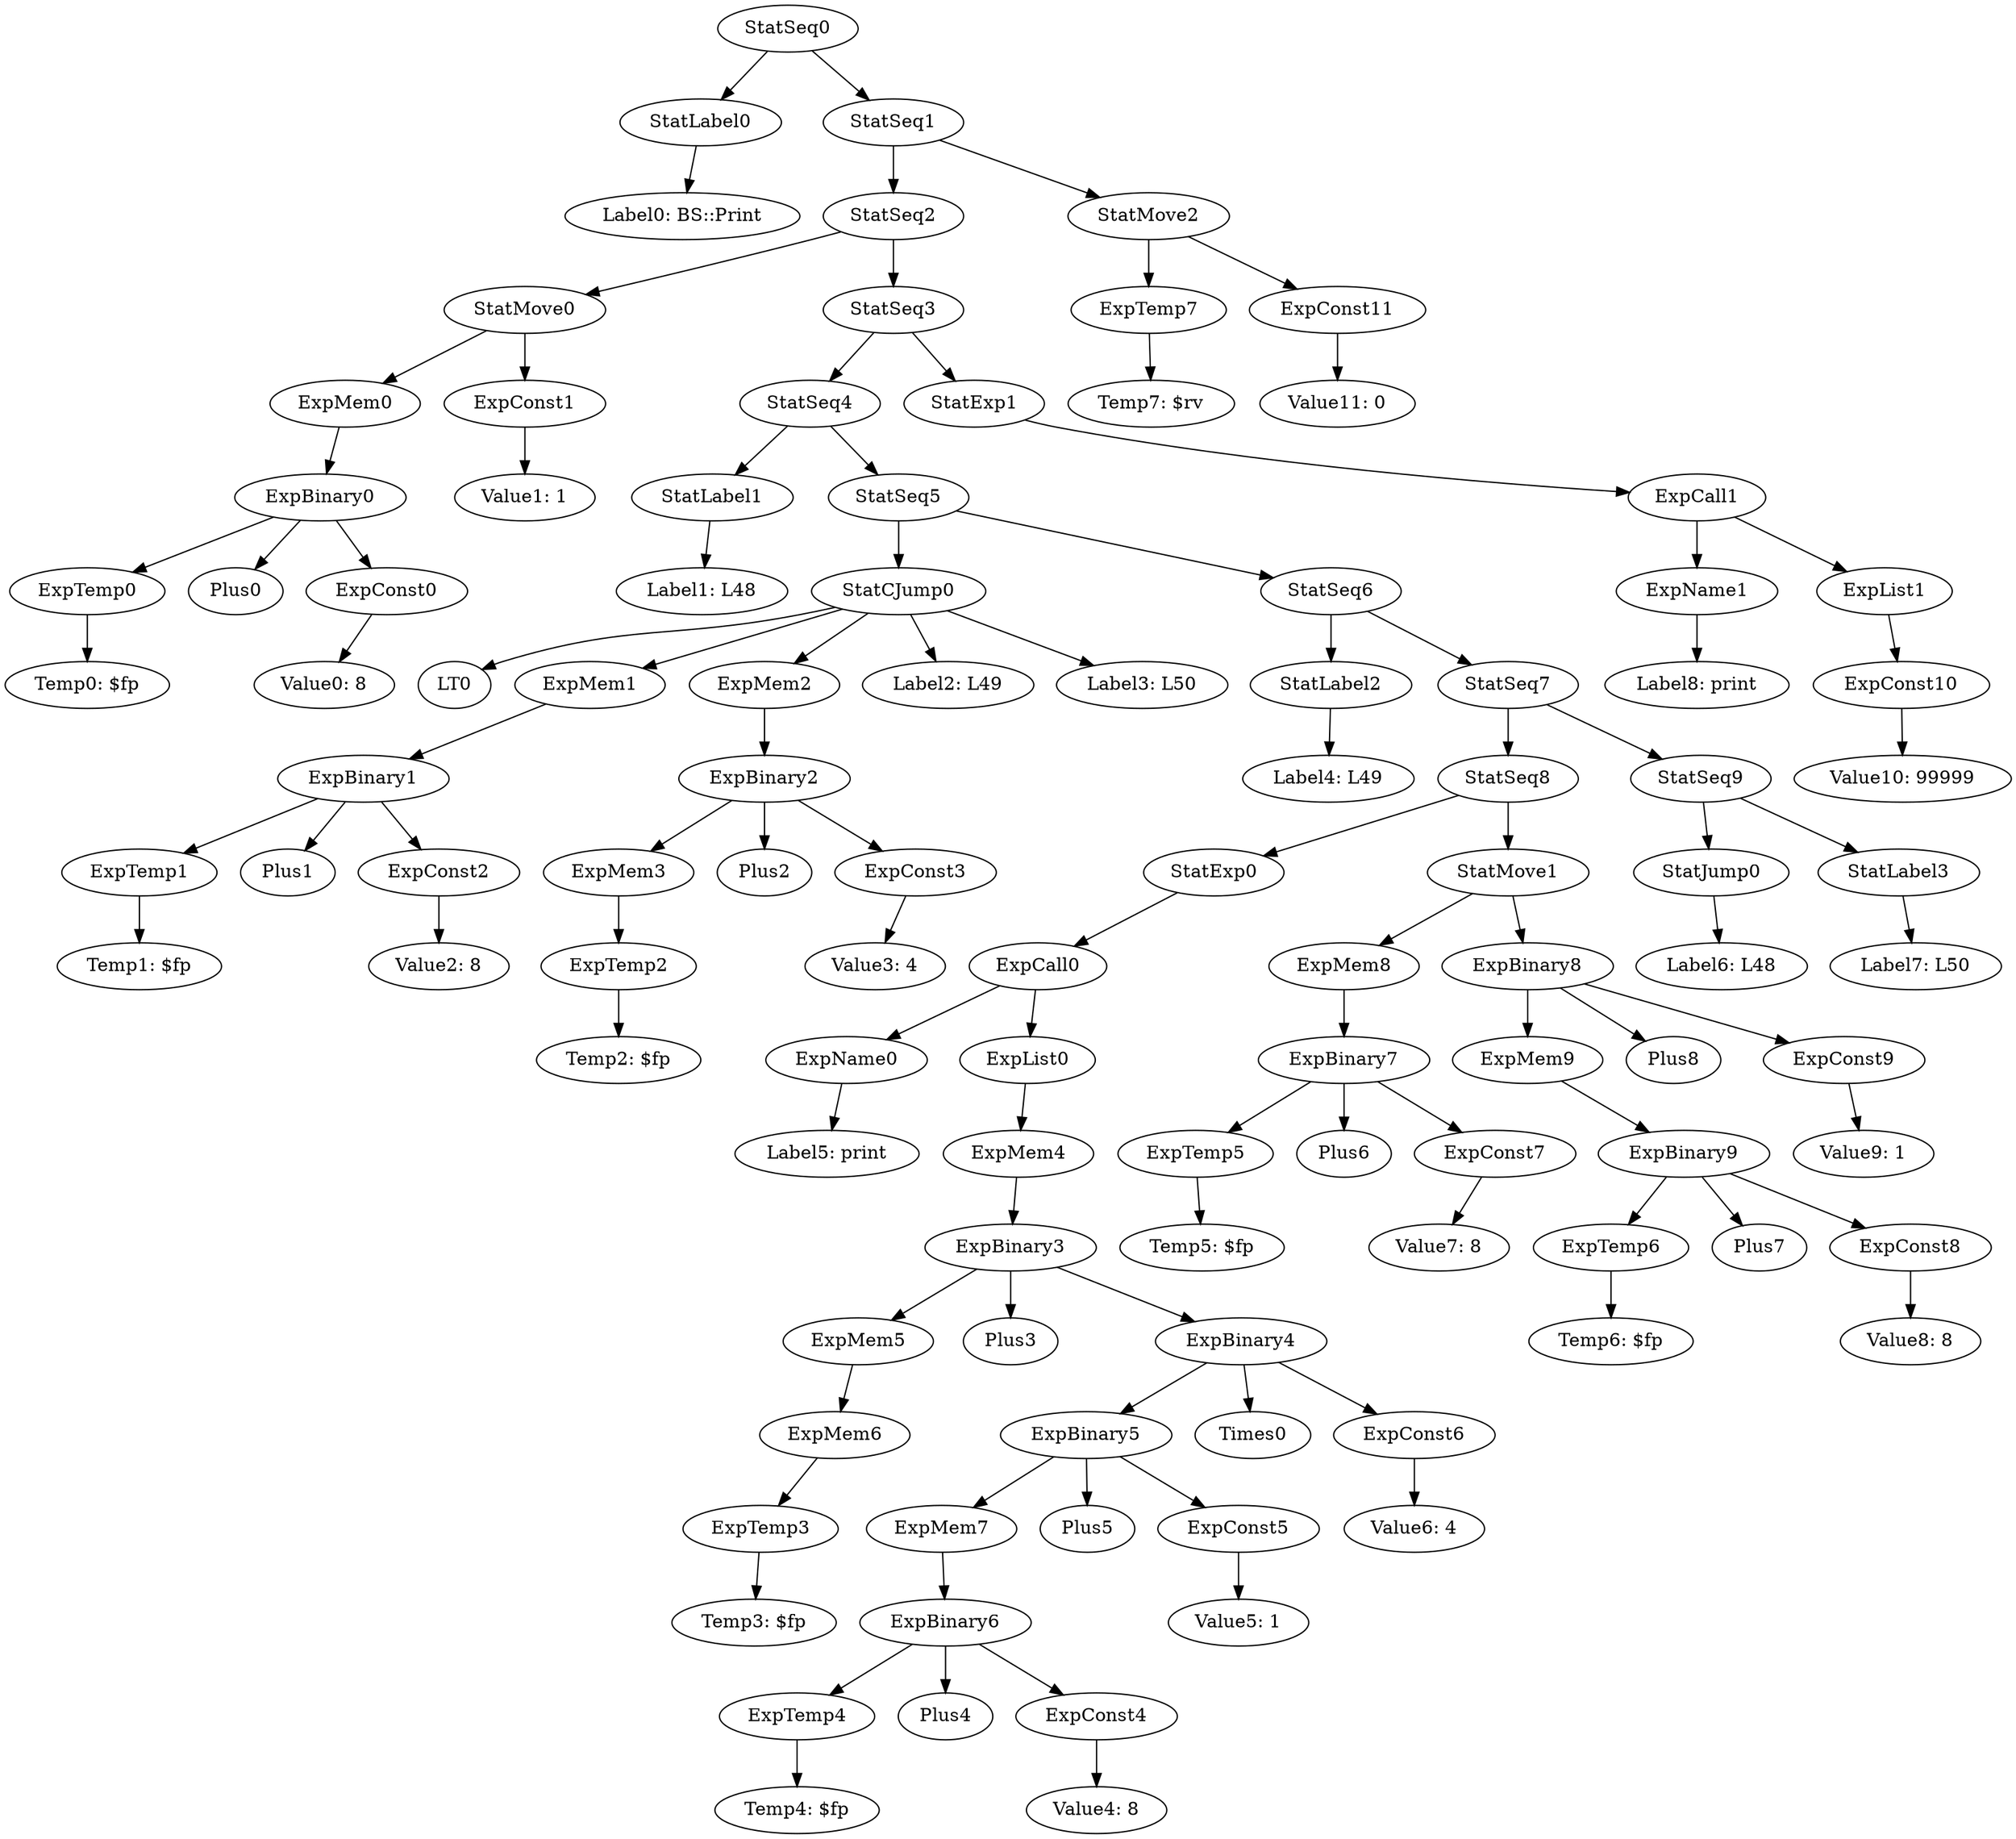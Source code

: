 digraph {
	ordering = out;
	ExpConst11 -> "Value11: 0";
	StatMove2 -> ExpTemp7;
	StatMove2 -> ExpConst11;
	StatExp1 -> ExpCall1;
	ExpConst10 -> "Value10: 99999";
	ExpName1 -> "Label8: print";
	ExpCall1 -> ExpName1;
	ExpCall1 -> ExpList1;
	StatJump0 -> "Label6: L48";
	StatSeq7 -> StatSeq8;
	StatSeq7 -> StatSeq9;
	ExpBinary8 -> ExpMem9;
	ExpBinary8 -> Plus8;
	ExpBinary8 -> ExpConst9;
	ExpBinary9 -> ExpTemp6;
	ExpBinary9 -> Plus7;
	ExpBinary9 -> ExpConst8;
	ExpTemp6 -> "Temp6: $fp";
	StatMove1 -> ExpMem8;
	StatMove1 -> ExpBinary8;
	StatSeq5 -> StatCJump0;
	StatSeq5 -> StatSeq6;
	StatSeq1 -> StatSeq2;
	StatSeq1 -> StatMove2;
	ExpMem8 -> ExpBinary7;
	ExpTemp2 -> "Temp2: $fp";
	ExpConst3 -> "Value3: 4";
	ExpConst7 -> "Value7: 8";
	ExpTemp1 -> "Temp1: $fp";
	ExpTemp5 -> "Temp5: $fp";
	ExpBinary7 -> ExpTemp5;
	ExpBinary7 -> Plus6;
	ExpBinary7 -> ExpConst7;
	ExpBinary0 -> ExpTemp0;
	ExpBinary0 -> Plus0;
	ExpBinary0 -> ExpConst0;
	ExpMem4 -> ExpBinary3;
	StatSeq4 -> StatLabel1;
	StatSeq4 -> StatSeq5;
	ExpMem2 -> ExpBinary2;
	StatLabel1 -> "Label1: L48";
	StatSeq9 -> StatJump0;
	StatSeq9 -> StatLabel3;
	ExpCall0 -> ExpName0;
	ExpCall0 -> ExpList0;
	StatMove0 -> ExpMem0;
	StatMove0 -> ExpConst1;
	ExpTemp7 -> "Temp7: $rv";
	ExpTemp0 -> "Temp0: $fp";
	StatSeq3 -> StatSeq4;
	StatSeq3 -> StatExp1;
	ExpMem7 -> ExpBinary6;
	ExpMem5 -> ExpMem6;
	ExpBinary2 -> ExpMem3;
	ExpBinary2 -> Plus2;
	ExpBinary2 -> ExpConst3;
	StatLabel0 -> "Label0: BS::Print";
	StatLabel2 -> "Label4: L49";
	ExpMem3 -> ExpTemp2;
	ExpList1 -> ExpConst10;
	ExpBinary1 -> ExpTemp1;
	ExpBinary1 -> Plus1;
	ExpBinary1 -> ExpConst2;
	ExpMem0 -> ExpBinary0;
	ExpBinary6 -> ExpTemp4;
	ExpBinary6 -> Plus4;
	ExpBinary6 -> ExpConst4;
	StatSeq2 -> StatMove0;
	StatSeq2 -> StatSeq3;
	ExpMem9 -> ExpBinary9;
	ExpMem1 -> ExpBinary1;
	ExpConst6 -> "Value6: 4";
	ExpConst1 -> "Value1: 1";
	StatSeq6 -> StatLabel2;
	StatSeq6 -> StatSeq7;
	ExpTemp3 -> "Temp3: $fp";
	StatSeq8 -> StatExp0;
	StatSeq8 -> StatMove1;
	ExpName0 -> "Label5: print";
	ExpMem6 -> ExpTemp3;
	ExpConst2 -> "Value2: 8";
	ExpBinary3 -> ExpMem5;
	ExpBinary3 -> Plus3;
	ExpBinary3 -> ExpBinary4;
	ExpConst5 -> "Value5: 1";
	ExpTemp4 -> "Temp4: $fp";
	StatLabel3 -> "Label7: L50";
	ExpConst8 -> "Value8: 8";
	ExpConst4 -> "Value4: 8";
	StatSeq0 -> StatLabel0;
	StatSeq0 -> StatSeq1;
	StatExp0 -> ExpCall0;
	ExpConst9 -> "Value9: 1";
	ExpBinary5 -> ExpMem7;
	ExpBinary5 -> Plus5;
	ExpBinary5 -> ExpConst5;
	ExpConst0 -> "Value0: 8";
	ExpBinary4 -> ExpBinary5;
	ExpBinary4 -> Times0;
	ExpBinary4 -> ExpConst6;
	StatCJump0 -> LT0;
	StatCJump0 -> ExpMem1;
	StatCJump0 -> ExpMem2;
	StatCJump0 -> "Label2: L49";
	StatCJump0 -> "Label3: L50";
	ExpList0 -> ExpMem4;
}

